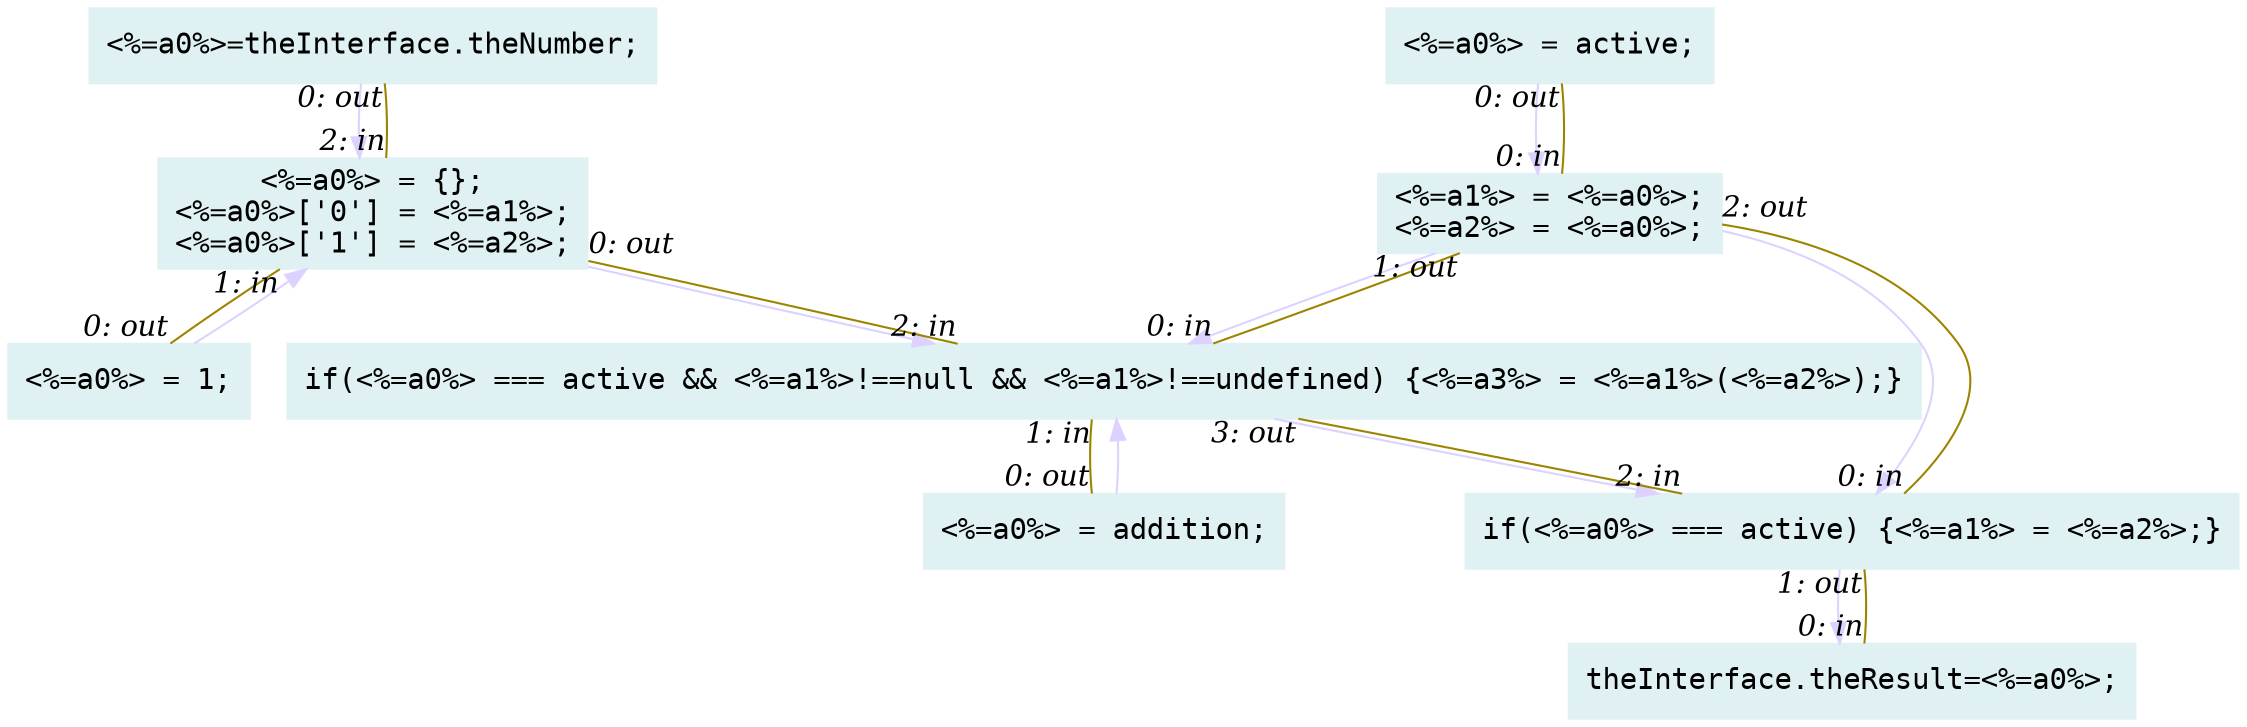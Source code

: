 digraph g{node_333 [shape="box", style="filled", color="#dff1f2", fontname="Courier", label="<%=a0%>=theInterface.theNumber;
" ]
node_335 [shape="box", style="filled", color="#dff1f2", fontname="Courier", label="theInterface.theResult=<%=a0%>;
" ]
node_389 [shape="box", style="filled", color="#dff1f2", fontname="Courier", label="<%=a0%> = active;
" ]
node_394 [shape="box", style="filled", color="#dff1f2", fontname="Courier", label="<%=a0%> = addition;
" ]
node_396 [shape="box", style="filled", color="#dff1f2", fontname="Courier", label="<%=a0%> = 1;
" ]
node_398 [shape="box", style="filled", color="#dff1f2", fontname="Courier", label="if(<%=a0%> === active && <%=a1%>!==null && <%=a1%>!==undefined) {<%=a3%> = <%=a1%>(<%=a2%>);}
" ]
node_415 [shape="box", style="filled", color="#dff1f2", fontname="Courier", label="<%=a0%> = {};
<%=a0%>['0'] = <%=a1%>;
<%=a0%>['1'] = <%=a2%>;
" ]
node_419 [shape="box", style="filled", color="#dff1f2", fontname="Courier", label="if(<%=a0%> === active) {<%=a1%> = <%=a2%>;}
" ]
node_423 [shape="box", style="filled", color="#dff1f2", fontname="Courier", label="<%=a1%> = <%=a0%>;
<%=a2%> = <%=a0%>;
" ]
node_419 -> node_335 [dir=forward, arrowHead=normal, fontname="Times-Italic", arrowsize=1, color="#ddd2ff", label="",  headlabel="", taillabel="" ]
node_398 -> node_419 [dir=forward, arrowHead=normal, fontname="Times-Italic", arrowsize=1, color="#ddd2ff", label="",  headlabel="", taillabel="" ]
node_415 -> node_398 [dir=forward, arrowHead=normal, fontname="Times-Italic", arrowsize=1, color="#ddd2ff", label="",  headlabel="", taillabel="" ]
node_333 -> node_415 [dir=forward, arrowHead=normal, fontname="Times-Italic", arrowsize=1, color="#ddd2ff", label="",  headlabel="", taillabel="" ]
node_423 -> node_398 [dir=forward, arrowHead=normal, fontname="Times-Italic", arrowsize=1, color="#ddd2ff", label="",  headlabel="", taillabel="" ]
node_423 -> node_419 [dir=forward, arrowHead=normal, fontname="Times-Italic", arrowsize=1, color="#ddd2ff", label="",  headlabel="", taillabel="" ]
node_389 -> node_423 [dir=forward, arrowHead=normal, fontname="Times-Italic", arrowsize=1, color="#ddd2ff", label="",  headlabel="", taillabel="" ]
node_394 -> node_398 [dir=forward, arrowHead=normal, fontname="Times-Italic", arrowsize=1, color="#ddd2ff", label="",  headlabel="", taillabel="" ]
node_396 -> node_415 [dir=forward, arrowHead=normal, fontname="Times-Italic", arrowsize=1, color="#ddd2ff", label="",  headlabel="", taillabel="" ]
node_398 -> node_394 [dir=none, arrowHead=none, fontname="Times-Italic", arrowsize=1, color="#9d8400", label="",  headlabel="0: out", taillabel="1: in" ]
node_415 -> node_333 [dir=none, arrowHead=none, fontname="Times-Italic", arrowsize=1, color="#9d8400", label="",  headlabel="0: out", taillabel="2: in" ]
node_415 -> node_396 [dir=none, arrowHead=none, fontname="Times-Italic", arrowsize=1, color="#9d8400", label="",  headlabel="0: out", taillabel="1: in" ]
node_415 -> node_398 [dir=none, arrowHead=none, fontname="Times-Italic", arrowsize=1, color="#9d8400", label="",  headlabel="2: in", taillabel="0: out" ]
node_419 -> node_335 [dir=none, arrowHead=none, fontname="Times-Italic", arrowsize=1, color="#9d8400", label="",  headlabel="0: in", taillabel="1: out" ]
node_419 -> node_398 [dir=none, arrowHead=none, fontname="Times-Italic", arrowsize=1, color="#9d8400", label="",  headlabel="3: out", taillabel="2: in" ]
node_389 -> node_423 [dir=none, arrowHead=none, fontname="Times-Italic", arrowsize=1, color="#9d8400", label="",  headlabel="0: in", taillabel="0: out" ]
node_423 -> node_398 [dir=none, arrowHead=none, fontname="Times-Italic", arrowsize=1, color="#9d8400", label="",  headlabel="0: in", taillabel="1: out" ]
node_423 -> node_419 [dir=none, arrowHead=none, fontname="Times-Italic", arrowsize=1, color="#9d8400", label="",  headlabel="0: in", taillabel="2: out" ]
}